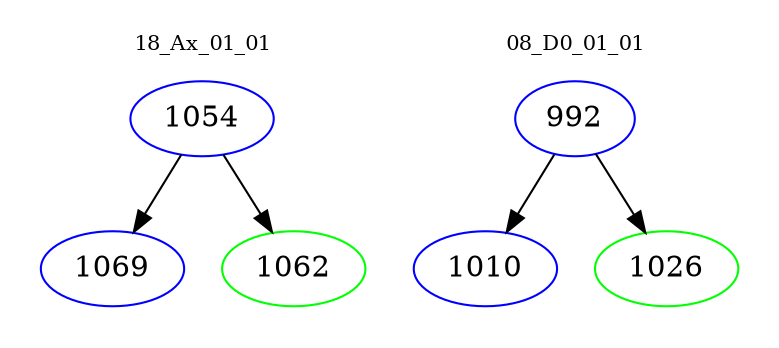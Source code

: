 digraph{
subgraph cluster_0 {
color = white
label = "18_Ax_01_01";
fontsize=10;
T0_1054 [label="1054", color="blue"]
T0_1054 -> T0_1069 [color="black"]
T0_1069 [label="1069", color="blue"]
T0_1054 -> T0_1062 [color="black"]
T0_1062 [label="1062", color="green"]
}
subgraph cluster_1 {
color = white
label = "08_D0_01_01";
fontsize=10;
T1_992 [label="992", color="blue"]
T1_992 -> T1_1010 [color="black"]
T1_1010 [label="1010", color="blue"]
T1_992 -> T1_1026 [color="black"]
T1_1026 [label="1026", color="green"]
}
}

